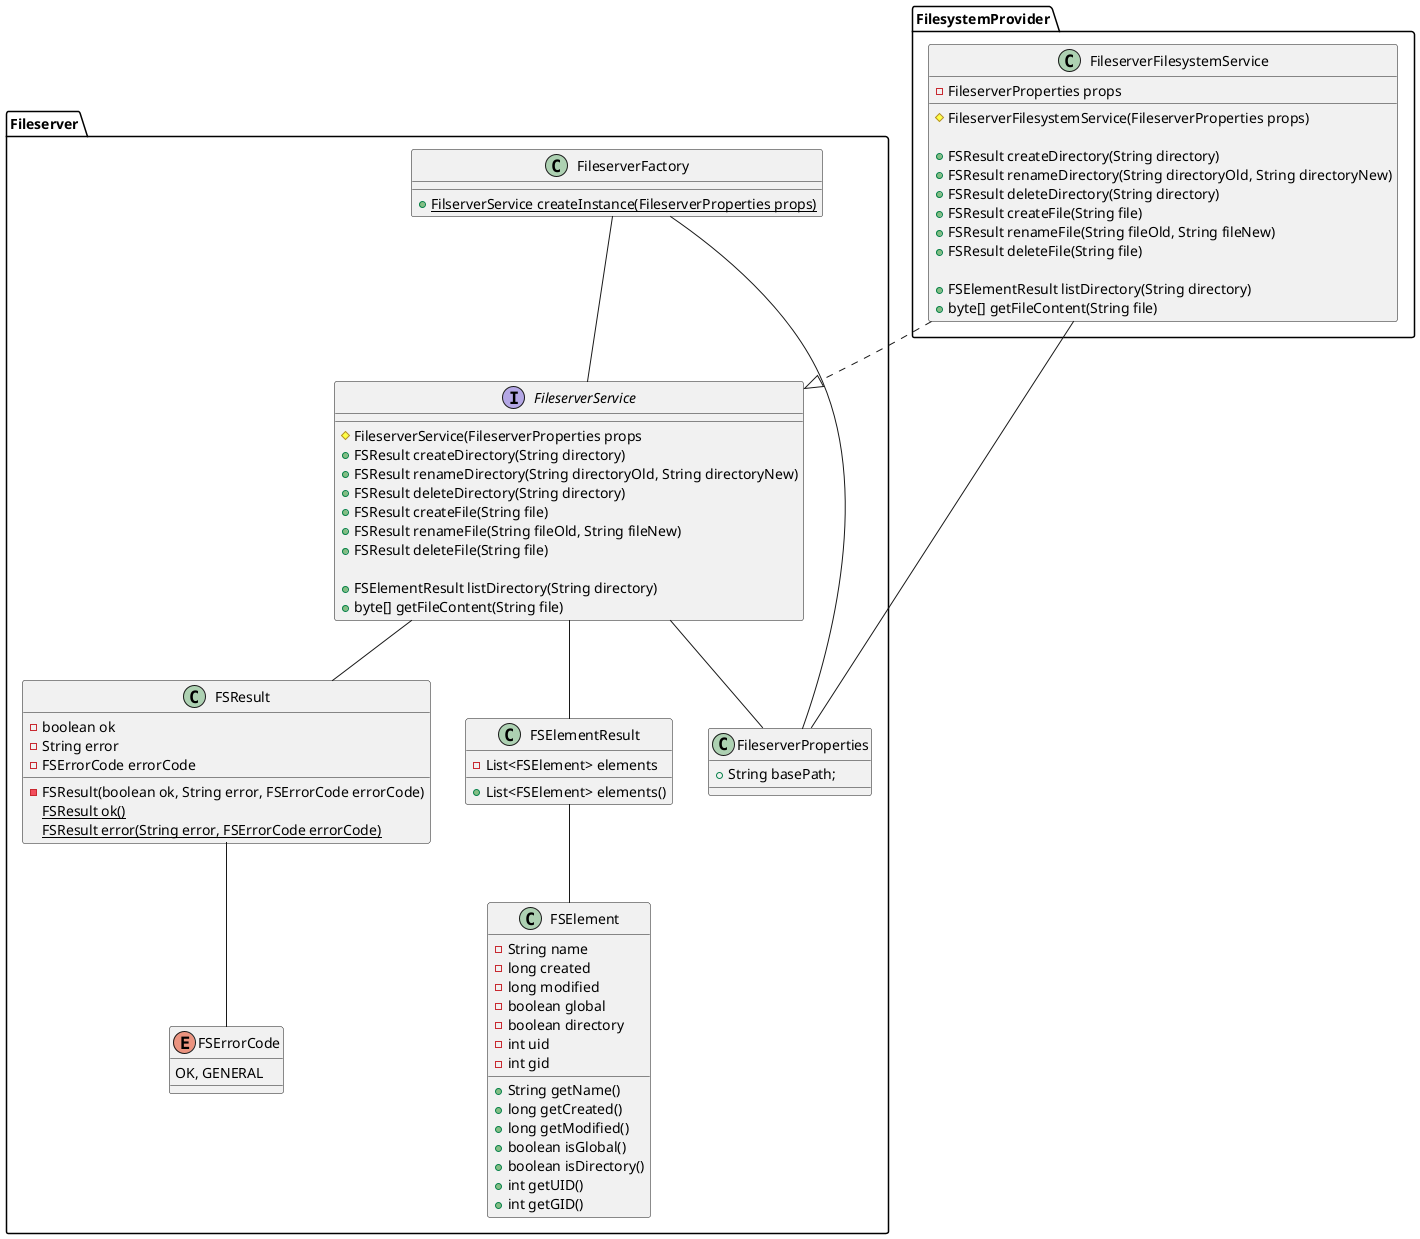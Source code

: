 @startuml
package Fileserver {
	class FileserverProperties {
		+String basePath;
	}
	
	class FileserverFactory {
		{static} +FilserverService createInstance(FileserverProperties props)
	}
	
	interface FileserverService {
		#FileserverService(FileserverProperties props
		+FSResult createDirectory(String directory)
		+FSResult renameDirectory(String directoryOld, String directoryNew)
		+FSResult deleteDirectory(String directory)
		+FSResult createFile(String file)
		+FSResult renameFile(String fileOld, String fileNew)
		+FSResult deleteFile(String file)
		
		+FSElementResult listDirectory(String directory)
		+byte[] getFileContent(String file)
	}
	
	class FSResult {
		-boolean ok
		-String error
		-FSErrorCode errorCode
		-FSResult(boolean ok, String error, FSErrorCode errorCode)
		{static} FSResult ok()
		{static} FSResult error(String error, FSErrorCode errorCode)
	}
	
	enum FSErrorCode {
		OK, GENERAL
	}
	
	class FSElementResult {
		-List<FSElement> elements
		+List<FSElement> elements()
	}
	
	class FSElement {
		-String name
		-long created
		-long modified
		-boolean global
		-boolean directory
		-int uid
		-int gid
		
		+String getName()
		+long getCreated()
		+long getModified()
		+boolean isGlobal()
		+boolean isDirectory()
		+int getUID()
		+int getGID()
	}
	
	FileserverFactory -- FileserverService
	FileserverService -- FSResult
	FileserverService -- FSElementResult	
	FileserverFactory -- FileserverProperties
	FileserverService -- FileserverProperties
	FSElementResult -- FSElement
	FSResult -- FSErrorCode
}

package FilesystemProvider {
	FileserverFilesystemService ..|> FileserverService
	FileserverFilesystemService -- FileserverProperties
	
	class FileserverFilesystemService {
		-FileserverProperties props
		#FileserverFilesystemService(FileserverProperties props)
		
		+FSResult createDirectory(String directory)
		+FSResult renameDirectory(String directoryOld, String directoryNew)
		+FSResult deleteDirectory(String directory)
		+FSResult createFile(String file)
		+FSResult renameFile(String fileOld, String fileNew)
		+FSResult deleteFile(String file)
		
		+FSElementResult listDirectory(String directory)
		+byte[] getFileContent(String file)	
	}
}

@enduml